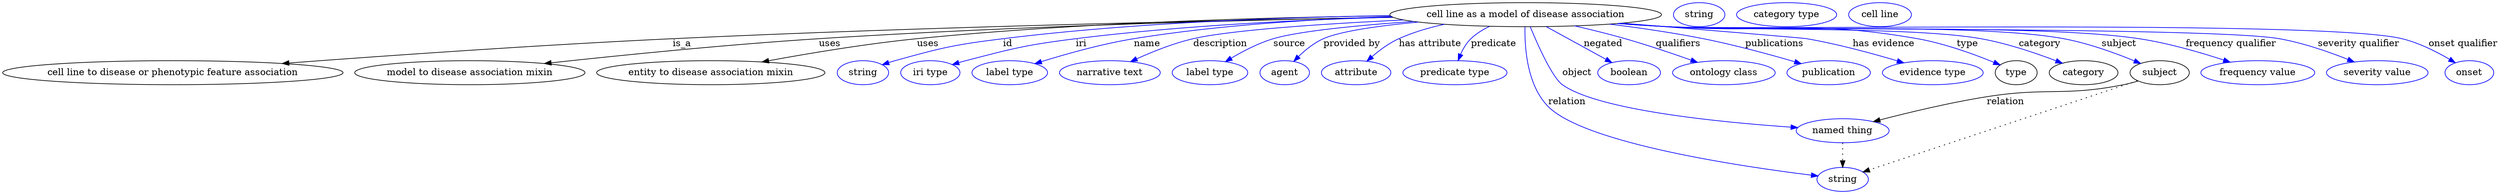 digraph {
	graph [bb="0,0,3735.8,283"];
	node [label="\N"];
	"cell line as a model of disease association"	[height=0.5,
		label="cell line as a model of disease association",
		pos="2280.8,265",
		width=5.6509];
	"cell line to disease or phenotypic feature association"	[height=0.5,
		pos="254.78,178",
		width=7.0771];
	"cell line as a model of disease association" -> "cell line to disease or phenotypic feature association"	[label=is_a,
		lp="1017.8,221.5",
		pos="e,418.68,191.8 2082.4,260.97 1831.3,256.59 1385.2,246.95 1003.8,229 806.69,219.72 580.76,203.93 429.02,192.58"];
	"model to disease association mixin"	[height=0.5,
		pos="699.78,178",
		width=4.7843];
	"cell line as a model of disease association" -> "model to disease association mixin"	[label=uses,
		lp="1238.3,221.5",
		pos="e,811.37,191.72 2082,261.13 1869,257.19 1521.2,248.27 1221.8,229 1084.4,220.16 927.12,204.31 821.43,192.82"];
	"entity to disease association mixin"	[height=0.5,
		pos="1060.8,178",
		width=4.7482];
	"cell line as a model of disease association" -> "entity to disease association mixin"	[label=uses,
		lp="1385.3,221.5",
		pos="e,1137.3,194.11 2077.9,263.33 1892.7,261.02 1611.8,253.29 1368.8,229 1293.6,221.48 1208.9,207.31 1147.4,195.97"];
	id	[color=blue,
		height=0.5,
		label=string,
		pos="1287.8,178",
		width=1.0652];
	"cell line as a model of disease association" -> id	[color=blue,
		label=id,
		lp="1504.8,221.5",
		pos="e,1316.8,190 2077.7,263.6 1919.2,261.2 1693.8,253.19 1497.8,229 1424.9,220 1406.6,215.65 1335.8,196 1332.7,195.14 1329.5,194.17 \
1326.3,193.16",
		style=solid];
	iri	[color=blue,
		height=0.5,
		label="iri type",
		pos="1388.8,178",
		width=1.2277];
	"cell line as a model of disease association" -> iri	[color=blue,
		label=iri,
		lp="1614.8,221.5",
		pos="e,1421.7,190.19 2081.8,261.26 1947.2,257.54 1765.8,248.92 1606.8,229 1532.6,219.7 1514.2,214.78 1441.8,196 1438.4,195.12 1434.9,\
194.16 1431.4,193.14",
		style=solid];
	name	[color=blue,
		height=0.5,
		label="label type",
		pos="1507.8,178",
		width=1.5707];
	"cell line as a model of disease association" -> name	[color=blue,
		label=name,
		lp="1713.8,221.5",
		pos="e,1545.4,191.53 2080,262.09 1966.1,258.5 1821.3,249.71 1693.8,229 1645.8,221.2 1592.2,206.11 1555,194.54",
		style=solid];
	description	[color=blue,
		height=0.5,
		label="narrative text",
		pos="1657.8,178",
		width=2.0943];
	"cell line as a model of disease association" -> description	[color=blue,
		label=description,
		lp="1823.3,221.5",
		pos="e,1688.8,194.54 2098.1,257.06 1981.2,251.49 1841.1,242.36 1782.8,229 1753.4,222.27 1721.9,209.64 1697.9,198.76",
		style=solid];
	source	[color=blue,
		height=0.5,
		label="label type",
		pos="1807.8,178",
		width=1.5707];
	"cell line as a model of disease association" -> source	[color=blue,
		label=source,
		lp="1926.8,221.5",
		pos="e,1830.9,194.47 2112.7,254.84 2030.8,249.09 1941.7,240.55 1902.8,229 1880.6,222.41 1857.5,210.43 1839.7,199.84",
		style=solid];
	"provided by"	[color=blue,
		height=0.5,
		label=agent,
		pos="1919.8,178",
		width=1.0291];
	"cell line as a model of disease association" -> "provided by"	[color=blue,
		label="provided by",
		lp="2020.3,221.5",
		pos="e,1933.3,194.92 2119.9,253.91 2061.7,248.47 2003.9,240.46 1977.8,229 1963.8,222.87 1950.7,212.19 1940.5,202.27",
		style=solid];
	"has attribute"	[color=blue,
		height=0.5,
		label=attribute,
		pos="2026.8,178",
		width=1.4443];
	"cell line as a model of disease association" -> "has attribute"	[color=blue,
		label="has attribute",
		lp="2137.8,221.5",
		pos="e,2042.9,195.27 2159,250.56 2135.8,245.51 2112,238.56 2090.8,229 2076.2,222.44 2062,211.87 2050.6,202.14",
		style=solid];
	predicate	[color=blue,
		height=0.5,
		label="predicate type",
		pos="2174.8,178",
		width=2.1665];
	"cell line as a model of disease association" -> predicate	[color=blue,
		label=predicate,
		lp="2232.8,221.5",
		pos="e,2179.6,196.17 2226.6,247.49 2216.6,242.67 2206.7,236.6 2198.8,229 2192.1,222.59 2187,213.92 2183.3,205.61",
		style=solid];
	object	[color=blue,
		height=0.5,
		label="named thing",
		pos="2754.8,91",
		width=1.9318];
	"cell line as a model of disease association" -> object	[color=blue,
		label=object,
		lp="2357.8,178",
		pos="e,2687.5,95.7 2287.6,246.98 2298.5,220.42 2320.4,171.02 2335.8,160 2389.2,121.65 2571.8,103.72 2677.5,96.378",
		style=solid];
	relation	[color=blue,
		height=0.5,
		label=string,
		pos="2754.8,18",
		width=1.0652];
	"cell line as a model of disease association" -> relation	[color=blue,
		label=relation,
		lp="2342.8,134.5",
		pos="e,2717.9,23.161 2279.8,246.56 2279.1,217.55 2282.3,159.36 2314.8,127 2370.3,71.619 2606.3,36.988 2707.9,24.382",
		style=solid];
	negated	[color=blue,
		height=0.5,
		label=boolean,
		pos="2435.8,178",
		width=1.2999];
	"cell line as a model of disease association" -> negated	[color=blue,
		label=negated,
		lp="2396.8,221.5",
		pos="e,2410,193.15 2311.8,247 2337.5,232.88 2374.2,212.78 2401,198.1",
		style=solid];
	qualifiers	[color=blue,
		height=0.5,
		label="ontology class",
		pos="2576.8,178",
		width=2.1304];
	"cell line as a model of disease association" -> qualifiers	[color=blue,
		label=qualifiers,
		lp="2508.3,221.5",
		pos="e,2537.5,193.53 2354.7,248.14 2378.7,242.57 2405.5,235.96 2429.8,229 2462.8,219.53 2499.4,207.09 2527.8,196.99",
		style=solid];
	publications	[color=blue,
		height=0.5,
		label=publication,
		pos="2733.8,178",
		width=1.7332];
	"cell line as a model of disease association" -> publications	[color=blue,
		label=publications,
		lp="2652.8,221.5",
		pos="e,2692.7,191.56 2406,250.81 2450.4,245.26 2500.5,237.98 2545.8,229 2592.8,219.69 2645.4,205.35 2683,194.41",
		style=solid];
	"has evidence"	[color=blue,
		height=0.5,
		label="evidence type",
		pos="2889.8,178",
		width=2.0943];
	"cell line as a model of disease association" -> "has evidence"	[color=blue,
		label="has evidence",
		lp="2816.3,221.5",
		pos="e,2846.3,192.82 2424.9,252.28 2543.7,242.58 2693.8,230.2 2700.8,229 2747.3,220.97 2799,206.91 2836.6,195.74",
		style=solid];
	type	[height=0.5,
		pos="3014.8,178",
		width=0.86659];
	"cell line as a model of disease association" -> type	[color=blue,
		label=type,
		lp="2941.8,221.5",
		pos="e,2990.8,189.65 2422.5,252.06 2446.3,250.24 2470.7,248.48 2493.8,247 2659.4,236.4 2703.3,257.68 2866.8,229 2907.3,221.88 2951.8,\
205.62 2981.4,193.56",
		style=solid];
	category	[height=0.5,
		pos="3115.8,178",
		width=1.4263];
	"cell line as a model of disease association" -> category	[color=blue,
		label=category,
		lp="3050.3,221.5",
		pos="e,3084,192.18 2421.4,251.96 2445.5,250.12 2470.4,248.38 2493.8,247 2597.7,240.86 2859.3,247.24 2961.8,229 3001,222.02 3044,207.45 \
3074.5,195.83",
		style=solid];
	subject	[height=0.5,
		pos="3229.8,178",
		width=1.2277];
	"cell line as a model of disease association" -> subject	[color=blue,
		label=subject,
		lp="3168.8,221.5",
		pos="e,3201.2,191.81 2420.2,251.88 2444.7,250.03 2470,248.31 2493.8,247 2625.2,239.76 2956.3,252.86 3085.8,229 3122.8,222.18 3163.1,207.5 \
3191.7,195.8",
		style=solid];
	"frequency qualifier"	[color=blue,
		height=0.5,
		label="frequency value",
		pos="3376.8,178",
		width=2.3651];
	"cell line as a model of disease association" -> "frequency qualifier"	[color=blue,
		label="frequency qualifier",
		lp="3336.8,221.5",
		pos="e,3335.3,193.81 2419.6,251.83 2444.3,249.97 2469.8,248.26 2493.8,247 2650.3,238.76 3043.8,252.37 3198.8,229 3242.4,222.42 3290.6,\
208.47 3325.8,196.97",
		style=solid];
	"severity qualifier"	[color=blue,
		height=0.5,
		label="severity value",
		pos="3555.8,178",
		width=2.1123];
	"cell line as a model of disease association" -> "severity qualifier"	[color=blue,
		label="severity qualifier",
		lp="3527.8,221.5",
		pos="e,3521.2,194.14 2418.8,251.77 2443.7,249.91 2469.5,248.21 2493.8,247 2595.3,241.95 3308.6,246.58 3408.8,229 3444.4,222.74 3483.1,\
209.28 3511.9,197.91",
		style=solid];
	"onset qualifier"	[color=blue,
		height=0.5,
		label=onset,
		pos="3692.8,178",
		width=1.011];
	"cell line as a model of disease association" -> "onset qualifier"	[color=blue,
		label="onset qualifier",
		lp="3684.3,221.5",
		pos="e,3672,192.87 2418.5,251.73 2443.5,249.86 2469.4,248.17 2493.8,247 2615.8,241.14 3474.2,258.03 3592.8,229 3618,222.83 3644.2,209.45 \
3663.4,198.08",
		style=solid];
	object -> relation	[pos="e,2754.8,36.029 2754.8,72.813 2754.8,64.789 2754.8,55.047 2754.8,46.069",
		style=dotted];
	association_type	[color=blue,
		height=0.5,
		label=string,
		pos="2540.8,265",
		width=1.0652];
	association_category	[color=blue,
		height=0.5,
		label="category type",
		pos="2671.8,265",
		width=2.0762];
	subject -> object	[label=relation,
		lp="2998.8,134.5",
		pos="e,2800.8,104.62 3197.5,165.59 3190.4,163.44 3182.9,161.42 3175.8,160 3086.1,142.16 3061.1,156.35 2970.8,142 2915.8,133.26 2853.9,\
118.42 2810.5,107.17"];
	subject -> relation	[pos="e,2785.1,29.089 3196.8,166.02 3111.9,137.79 2886.5,62.812 2794.6,32.248",
		style=dotted];
	"cell line as a model of disease association_subject"	[color=blue,
		height=0.5,
		label="cell line",
		pos="2811.8,265",
		width=1.2999];
}
